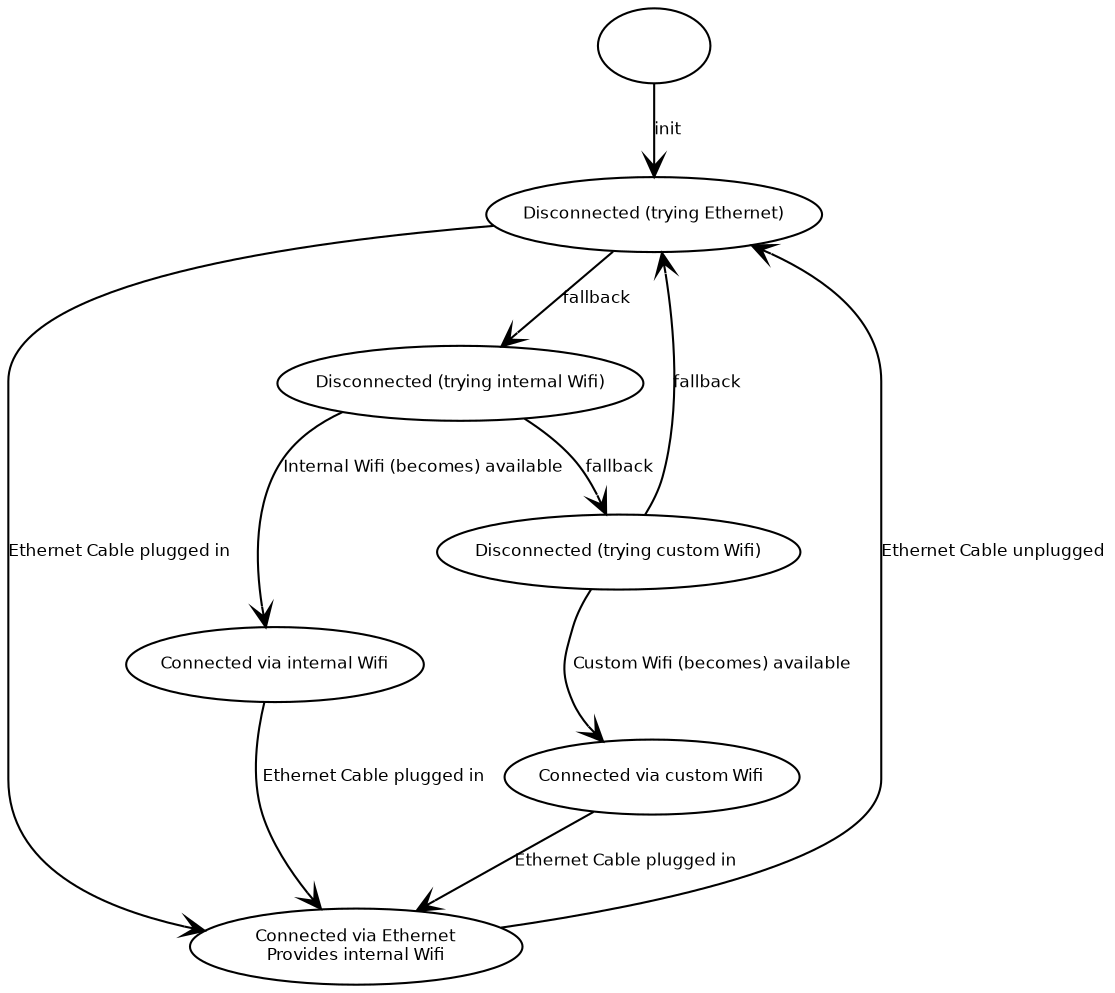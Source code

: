 digraph G {

  // basic settings

  fontname = "Bitstream Vera Sans"
  fontsize = 8

  edge [
    fontname = "Bitstream Vera Sans"
    fontsize = 8
  ]

  node [
    fontname = "Bitstream Vera Sans"
    fontsize = 8
  ]


  // normal transitions

  edge [
    arrowtail = "none"
    arrowhead = "open"
  ]

  node [
    shape = "oval"
  ]

  "" -> "Disconnected (trying Ethernet)" [label="init"]

  "Disconnected (trying Ethernet)" -> "Connected via Ethernet\nProvides internal Wifi" [label="Ethernet Cable plugged in"]
  "Disconnected (trying Ethernet)" -> "Disconnected (trying internal Wifi)" [label="fallback"]
  "Disconnected (trying internal Wifi)" -> "Connected via internal Wifi" [label="Internal Wifi (becomes) available"]
  "Disconnected (trying internal Wifi)" -> "Disconnected (trying custom Wifi)" [label="fallback"]
  "Disconnected (trying custom Wifi)" -> "Connected via custom Wifi" [label="Custom Wifi (becomes) available"]
  "Disconnected (trying custom Wifi)" -> "Disconnected (trying Ethernet)" [label="fallback"]

  "Connected via Ethernet\nProvides internal Wifi" -> "Disconnected (trying Ethernet)" [label="Ethernet Cable unplugged"]
  "Connected via internal Wifi" -> "Connected via Ethernet\nProvides internal Wifi" [label="Ethernet Cable plugged in"]
  "Connected via custom Wifi" -> "Connected via Ethernet\nProvides internal Wifi" [label="Ethernet Cable plugged in"]

}
